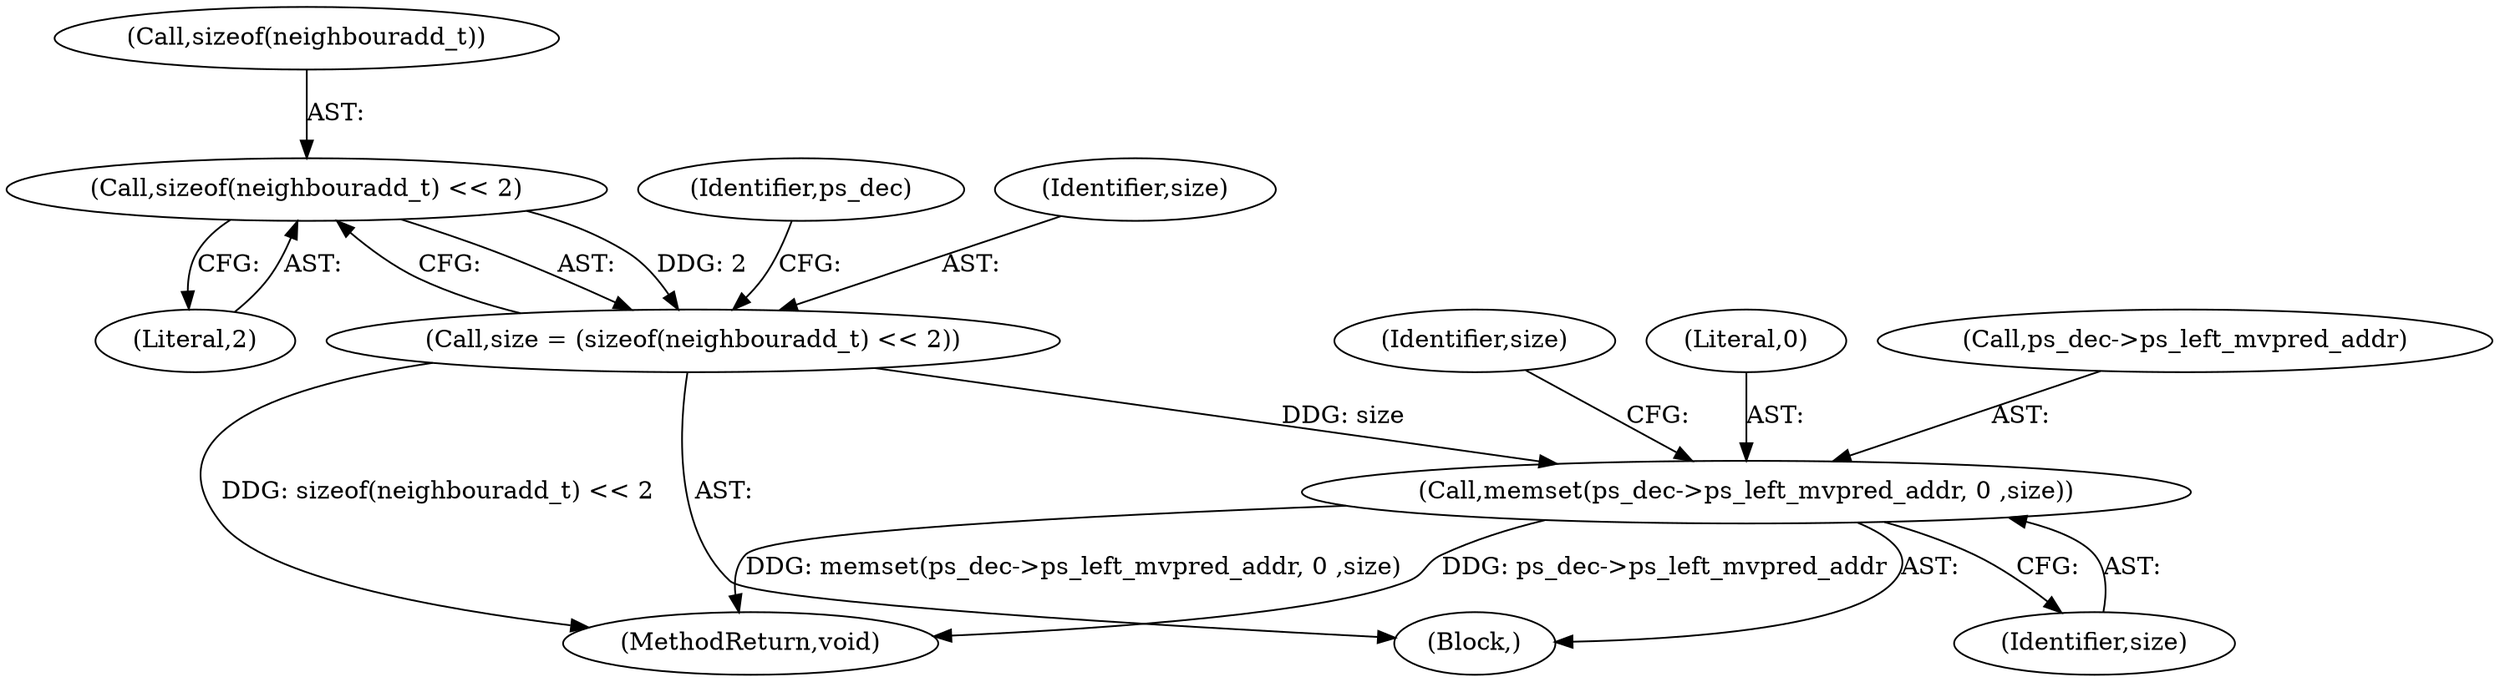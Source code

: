 digraph "0_Android_ecf6c7ce6d5a22d52160698aab44fc234c63291a@API" {
"1000243" [label="(Call,sizeof(neighbouradd_t) << 2)"];
"1000241" [label="(Call,size = (sizeof(neighbouradd_t) << 2))"];
"1000247" [label="(Call,memset(ps_dec->ps_left_mvpred_addr, 0 ,size))"];
"1000248" [label="(Call,ps_dec->ps_left_mvpred_addr)"];
"1000243" [label="(Call,sizeof(neighbouradd_t) << 2)"];
"1000241" [label="(Call,size = (sizeof(neighbouradd_t) << 2))"];
"1000244" [label="(Call,sizeof(neighbouradd_t))"];
"1000249" [label="(Identifier,ps_dec)"];
"1000247" [label="(Call,memset(ps_dec->ps_left_mvpred_addr, 0 ,size))"];
"1000254" [label="(Identifier,size)"];
"1000246" [label="(Literal,2)"];
"1000121" [label="(Block,)"];
"1000251" [label="(Literal,0)"];
"1000956" [label="(MethodReturn,void)"];
"1000242" [label="(Identifier,size)"];
"1000252" [label="(Identifier,size)"];
"1000243" -> "1000241"  [label="AST: "];
"1000243" -> "1000246"  [label="CFG: "];
"1000244" -> "1000243"  [label="AST: "];
"1000246" -> "1000243"  [label="AST: "];
"1000241" -> "1000243"  [label="CFG: "];
"1000243" -> "1000241"  [label="DDG: 2"];
"1000241" -> "1000121"  [label="AST: "];
"1000242" -> "1000241"  [label="AST: "];
"1000249" -> "1000241"  [label="CFG: "];
"1000241" -> "1000956"  [label="DDG: sizeof(neighbouradd_t) << 2"];
"1000241" -> "1000247"  [label="DDG: size"];
"1000247" -> "1000121"  [label="AST: "];
"1000247" -> "1000252"  [label="CFG: "];
"1000248" -> "1000247"  [label="AST: "];
"1000251" -> "1000247"  [label="AST: "];
"1000252" -> "1000247"  [label="AST: "];
"1000254" -> "1000247"  [label="CFG: "];
"1000247" -> "1000956"  [label="DDG: ps_dec->ps_left_mvpred_addr"];
"1000247" -> "1000956"  [label="DDG: memset(ps_dec->ps_left_mvpred_addr, 0 ,size)"];
}
